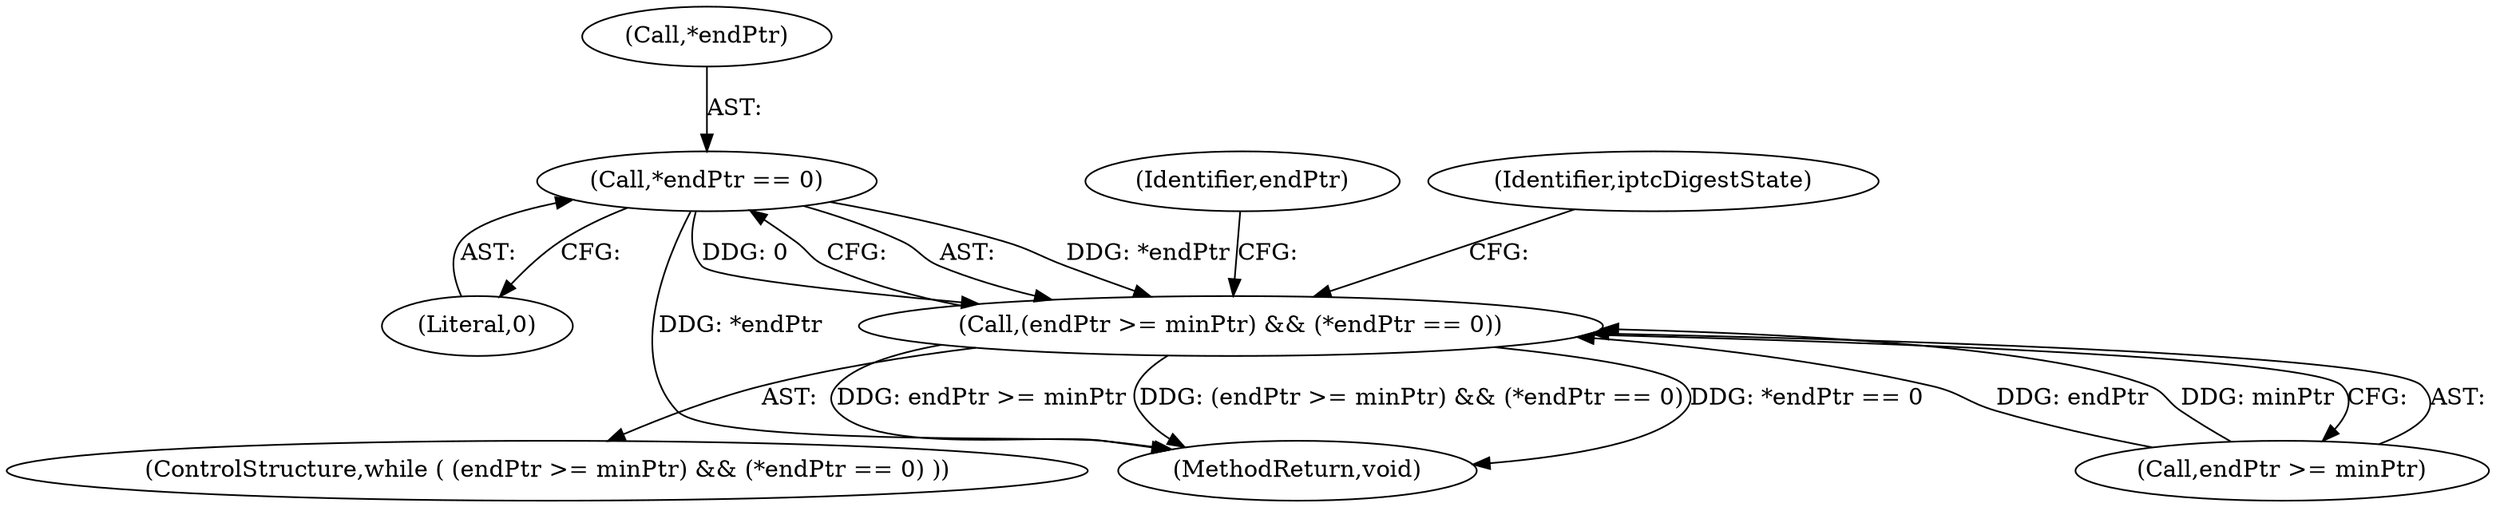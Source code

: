 digraph "0_exempi_e163667a06a9b656a047b0ec660b871f29a83c9f@pointer" {
"1000330" [label="(Call,*endPtr == 0)"];
"1000326" [label="(Call,(endPtr >= minPtr) && (*endPtr == 0))"];
"1000333" [label="(Literal,0)"];
"1000440" [label="(MethodReturn,void)"];
"1000335" [label="(Identifier,endPtr)"];
"1000326" [label="(Call,(endPtr >= minPtr) && (*endPtr == 0))"];
"1000331" [label="(Call,*endPtr)"];
"1000337" [label="(Identifier,iptcDigestState)"];
"1000325" [label="(ControlStructure,while ( (endPtr >= minPtr) && (*endPtr == 0) ))"];
"1000330" [label="(Call,*endPtr == 0)"];
"1000327" [label="(Call,endPtr >= minPtr)"];
"1000330" -> "1000326"  [label="AST: "];
"1000330" -> "1000333"  [label="CFG: "];
"1000331" -> "1000330"  [label="AST: "];
"1000333" -> "1000330"  [label="AST: "];
"1000326" -> "1000330"  [label="CFG: "];
"1000330" -> "1000440"  [label="DDG: *endPtr"];
"1000330" -> "1000326"  [label="DDG: *endPtr"];
"1000330" -> "1000326"  [label="DDG: 0"];
"1000326" -> "1000325"  [label="AST: "];
"1000326" -> "1000327"  [label="CFG: "];
"1000327" -> "1000326"  [label="AST: "];
"1000335" -> "1000326"  [label="CFG: "];
"1000337" -> "1000326"  [label="CFG: "];
"1000326" -> "1000440"  [label="DDG: (endPtr >= minPtr) && (*endPtr == 0)"];
"1000326" -> "1000440"  [label="DDG: *endPtr == 0"];
"1000326" -> "1000440"  [label="DDG: endPtr >= minPtr"];
"1000327" -> "1000326"  [label="DDG: endPtr"];
"1000327" -> "1000326"  [label="DDG: minPtr"];
}
